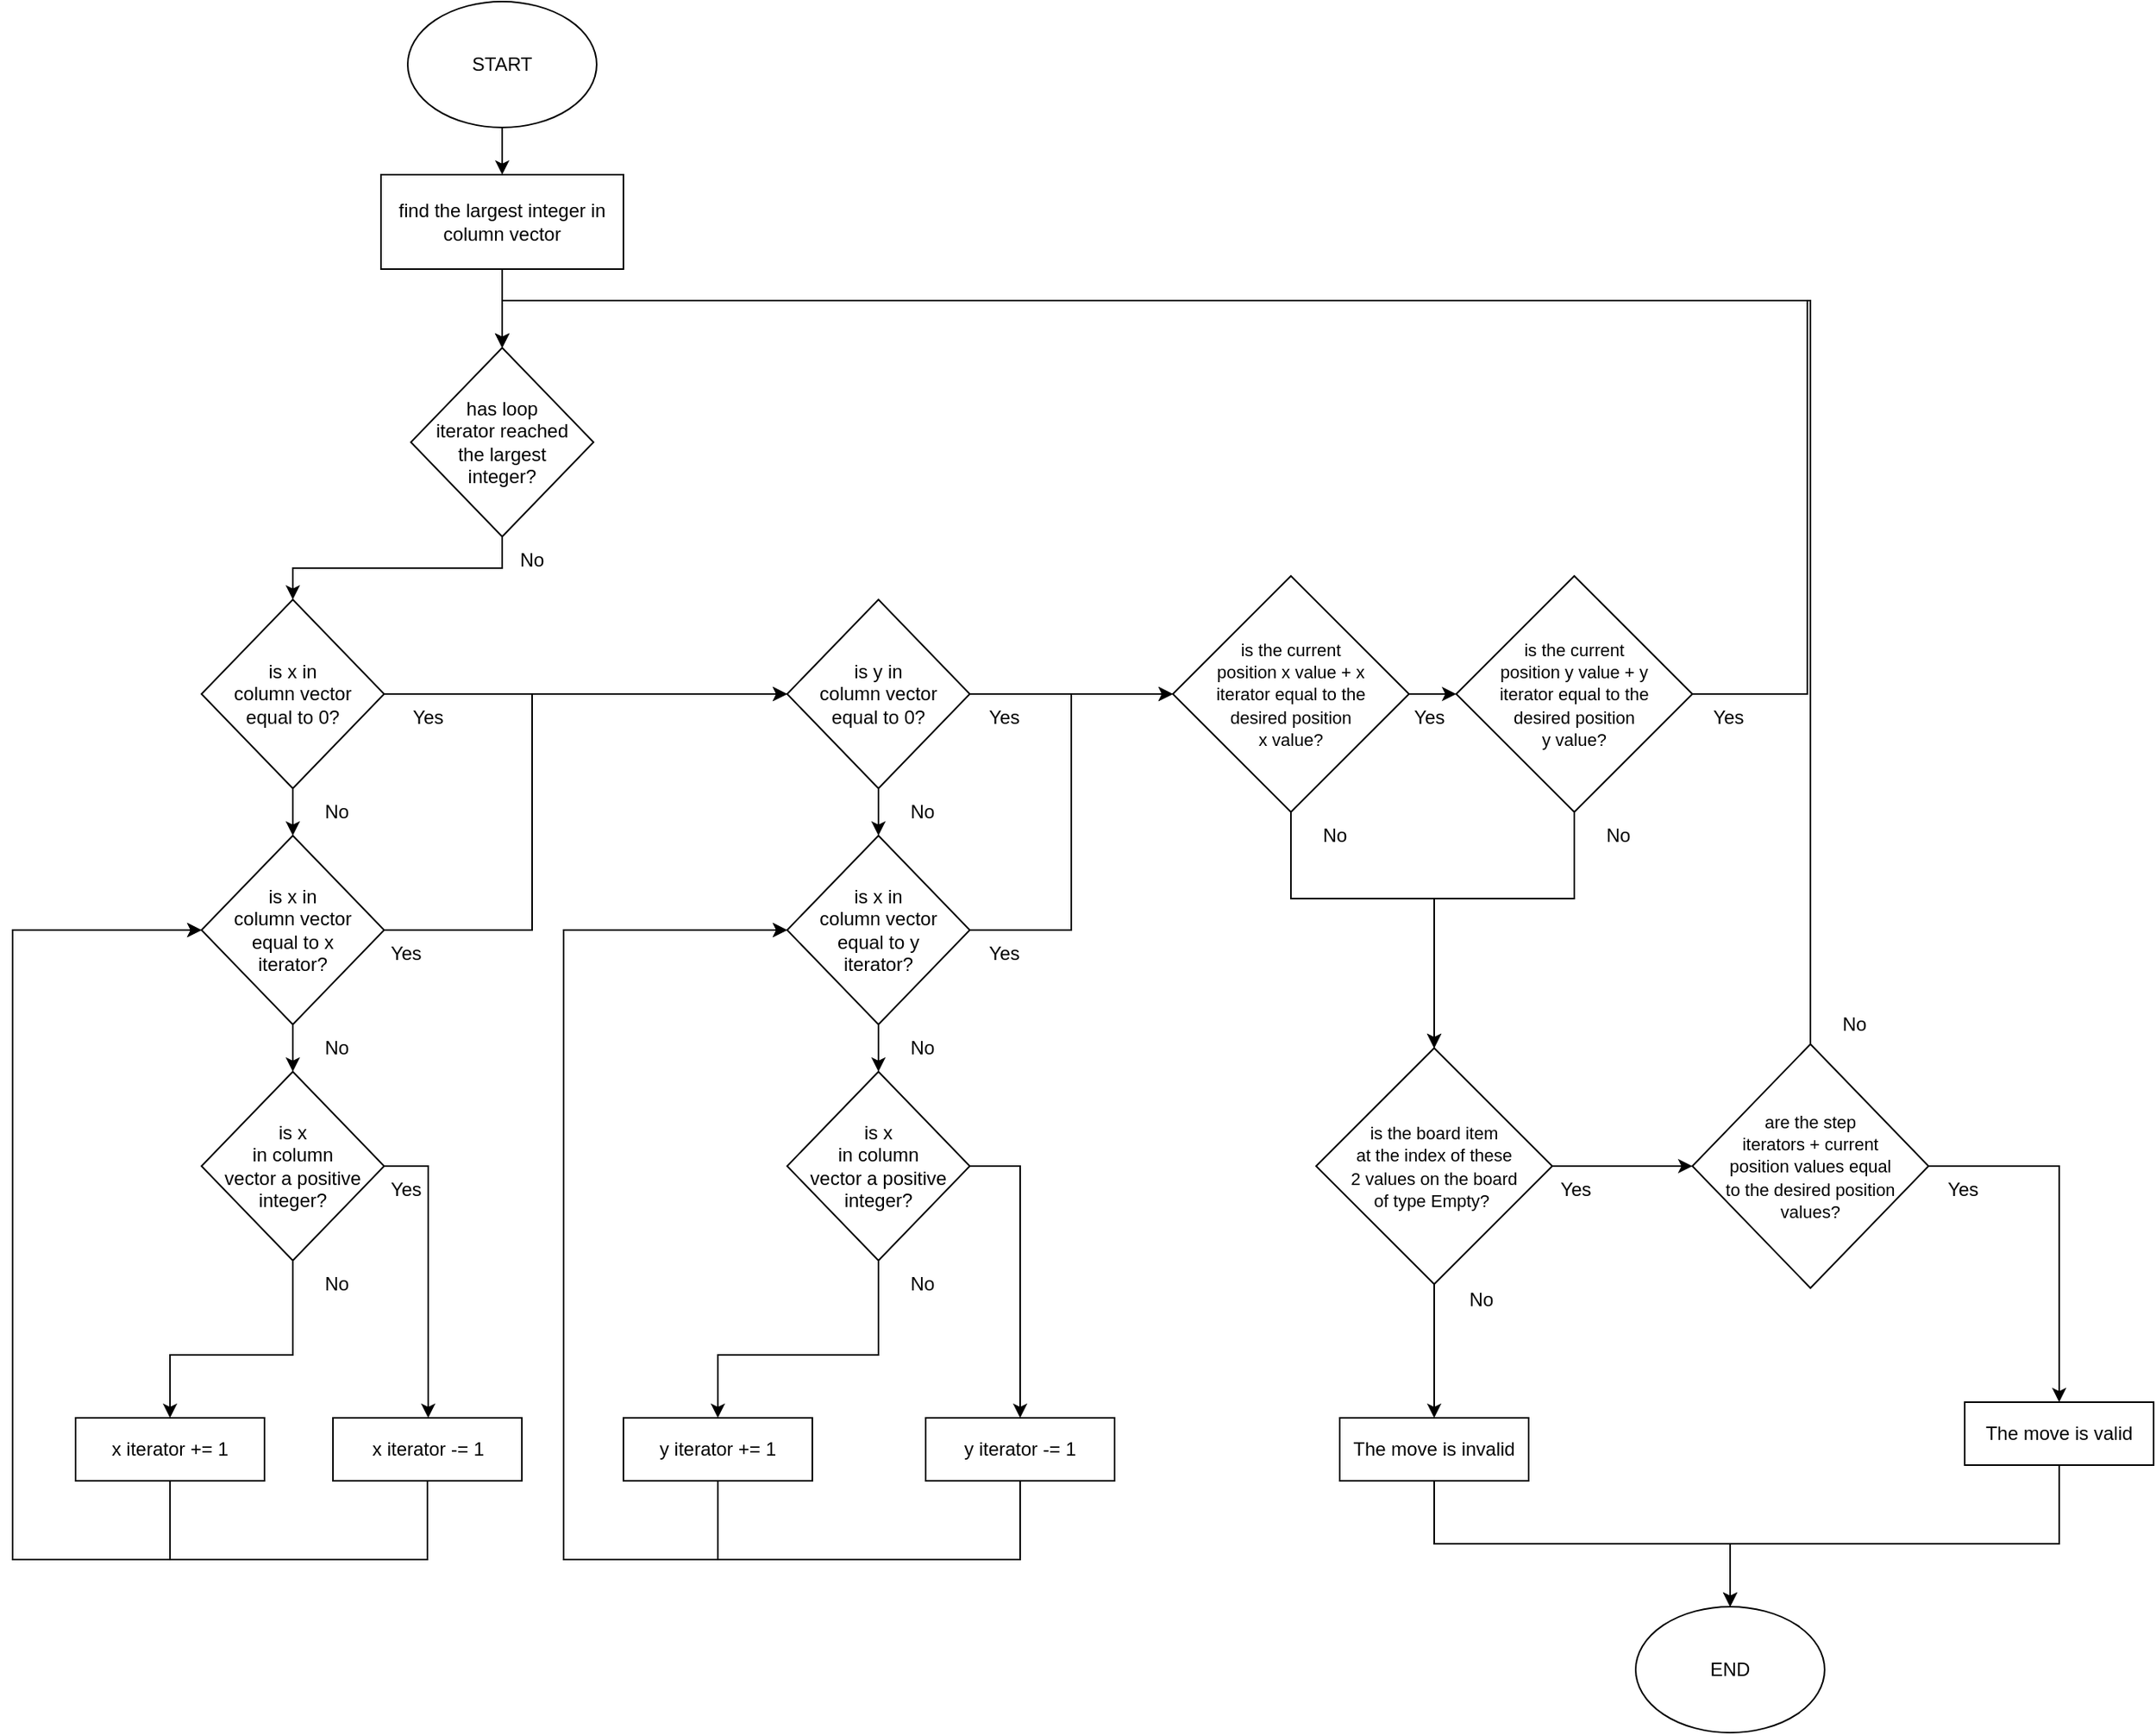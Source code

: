 <mxfile version="15.4.0" type="device"><diagram id="cPTB6AM-zymachuDcfkM" name="Page-1"><mxGraphModel dx="3136" dy="1576" grid="1" gridSize="10" guides="1" tooltips="1" connect="1" arrows="1" fold="1" page="1" pageScale="1" pageWidth="827" pageHeight="1169" math="0" shadow="0"><root><mxCell id="0"/><mxCell id="1" parent="0"/><mxCell id="sxsBswUjTIUbGNvZJtc5-12" style="edgeStyle=orthogonalEdgeStyle;rounded=0;orthogonalLoop=1;jettySize=auto;html=1;exitX=0.5;exitY=1;exitDx=0;exitDy=0;" edge="1" parent="1" source="sxsBswUjTIUbGNvZJtc5-1" target="sxsBswUjTIUbGNvZJtc5-2"><mxGeometry relative="1" as="geometry"/></mxCell><mxCell id="sxsBswUjTIUbGNvZJtc5-1" value="START" style="ellipse;whiteSpace=wrap;html=1;" vertex="1" parent="1"><mxGeometry x="341" y="40" width="120" height="80" as="geometry"/></mxCell><mxCell id="sxsBswUjTIUbGNvZJtc5-7" style="edgeStyle=orthogonalEdgeStyle;rounded=0;orthogonalLoop=1;jettySize=auto;html=1;exitX=0.5;exitY=1;exitDx=0;exitDy=0;" edge="1" parent="1" source="sxsBswUjTIUbGNvZJtc5-2" target="sxsBswUjTIUbGNvZJtc5-3"><mxGeometry relative="1" as="geometry"/></mxCell><mxCell id="sxsBswUjTIUbGNvZJtc5-2" value="find the largest integer in column vector" style="rounded=0;whiteSpace=wrap;html=1;" vertex="1" parent="1"><mxGeometry x="324" y="150" width="154" height="60" as="geometry"/></mxCell><mxCell id="sxsBswUjTIUbGNvZJtc5-8" style="edgeStyle=orthogonalEdgeStyle;rounded=0;orthogonalLoop=1;jettySize=auto;html=1;exitX=0.5;exitY=1;exitDx=0;exitDy=0;entryX=0.5;entryY=0;entryDx=0;entryDy=0;" edge="1" parent="1" source="sxsBswUjTIUbGNvZJtc5-3" target="sxsBswUjTIUbGNvZJtc5-5"><mxGeometry relative="1" as="geometry"/></mxCell><mxCell id="sxsBswUjTIUbGNvZJtc5-3" value="has loop&lt;br&gt;iterator reached &lt;br&gt;the largest&lt;br&gt;integer?" style="rhombus;whiteSpace=wrap;html=1;" vertex="1" parent="1"><mxGeometry x="343" y="260" width="116" height="120" as="geometry"/></mxCell><mxCell id="sxsBswUjTIUbGNvZJtc5-9" style="edgeStyle=orthogonalEdgeStyle;rounded=0;orthogonalLoop=1;jettySize=auto;html=1;exitX=0.5;exitY=1;exitDx=0;exitDy=0;entryX=0.5;entryY=0;entryDx=0;entryDy=0;" edge="1" parent="1" source="sxsBswUjTIUbGNvZJtc5-5" target="sxsBswUjTIUbGNvZJtc5-6"><mxGeometry relative="1" as="geometry"/></mxCell><mxCell id="sxsBswUjTIUbGNvZJtc5-37" style="edgeStyle=orthogonalEdgeStyle;rounded=0;orthogonalLoop=1;jettySize=auto;html=1;exitX=1;exitY=0.5;exitDx=0;exitDy=0;entryX=0;entryY=0.5;entryDx=0;entryDy=0;" edge="1" parent="1" source="sxsBswUjTIUbGNvZJtc5-5" target="sxsBswUjTIUbGNvZJtc5-14"><mxGeometry relative="1" as="geometry"/></mxCell><mxCell id="sxsBswUjTIUbGNvZJtc5-5" value="is x in &lt;br&gt;column vector &lt;br&gt;equal to 0?" style="rhombus;whiteSpace=wrap;html=1;" vertex="1" parent="1"><mxGeometry x="210" y="420" width="116" height="120" as="geometry"/></mxCell><mxCell id="sxsBswUjTIUbGNvZJtc5-21" style="edgeStyle=orthogonalEdgeStyle;rounded=0;orthogonalLoop=1;jettySize=auto;html=1;exitX=0.5;exitY=1;exitDx=0;exitDy=0;" edge="1" parent="1" source="sxsBswUjTIUbGNvZJtc5-6" target="sxsBswUjTIUbGNvZJtc5-20"><mxGeometry relative="1" as="geometry"/></mxCell><mxCell id="sxsBswUjTIUbGNvZJtc5-32" style="edgeStyle=orthogonalEdgeStyle;rounded=0;orthogonalLoop=1;jettySize=auto;html=1;exitX=1;exitY=0.5;exitDx=0;exitDy=0;entryX=0;entryY=0.5;entryDx=0;entryDy=0;" edge="1" parent="1" source="sxsBswUjTIUbGNvZJtc5-6" target="sxsBswUjTIUbGNvZJtc5-14"><mxGeometry relative="1" as="geometry"><Array as="points"><mxPoint x="420" y="630"/><mxPoint x="420" y="480"/></Array></mxGeometry></mxCell><mxCell id="sxsBswUjTIUbGNvZJtc5-6" value="is x in &lt;br&gt;column vector &lt;br&gt;equal to x&lt;br&gt;iterator?" style="rhombus;whiteSpace=wrap;html=1;" vertex="1" parent="1"><mxGeometry x="210" y="570" width="116" height="120" as="geometry"/></mxCell><mxCell id="sxsBswUjTIUbGNvZJtc5-13" style="edgeStyle=orthogonalEdgeStyle;rounded=0;orthogonalLoop=1;jettySize=auto;html=1;exitX=0.5;exitY=1;exitDx=0;exitDy=0;entryX=0.5;entryY=0;entryDx=0;entryDy=0;" edge="1" parent="1" source="sxsBswUjTIUbGNvZJtc5-14" target="sxsBswUjTIUbGNvZJtc5-15"><mxGeometry relative="1" as="geometry"/></mxCell><mxCell id="sxsBswUjTIUbGNvZJtc5-61" style="edgeStyle=orthogonalEdgeStyle;rounded=0;orthogonalLoop=1;jettySize=auto;html=1;exitX=1;exitY=0.5;exitDx=0;exitDy=0;" edge="1" parent="1" source="sxsBswUjTIUbGNvZJtc5-14" target="sxsBswUjTIUbGNvZJtc5-42"><mxGeometry relative="1" as="geometry"/></mxCell><mxCell id="sxsBswUjTIUbGNvZJtc5-14" value="is y in &lt;br&gt;column vector &lt;br&gt;equal to 0?" style="rhombus;whiteSpace=wrap;html=1;" vertex="1" parent="1"><mxGeometry x="582" y="420" width="116" height="120" as="geometry"/></mxCell><mxCell id="sxsBswUjTIUbGNvZJtc5-23" style="edgeStyle=orthogonalEdgeStyle;rounded=0;orthogonalLoop=1;jettySize=auto;html=1;exitX=0.5;exitY=1;exitDx=0;exitDy=0;" edge="1" parent="1" source="sxsBswUjTIUbGNvZJtc5-15" target="sxsBswUjTIUbGNvZJtc5-22"><mxGeometry relative="1" as="geometry"/></mxCell><mxCell id="sxsBswUjTIUbGNvZJtc5-68" style="edgeStyle=orthogonalEdgeStyle;rounded=0;orthogonalLoop=1;jettySize=auto;html=1;exitX=1;exitY=0.5;exitDx=0;exitDy=0;entryX=0;entryY=0.5;entryDx=0;entryDy=0;" edge="1" parent="1" source="sxsBswUjTIUbGNvZJtc5-15" target="sxsBswUjTIUbGNvZJtc5-42"><mxGeometry relative="1" as="geometry"/></mxCell><mxCell id="sxsBswUjTIUbGNvZJtc5-15" value="is x in &lt;br&gt;column vector &lt;br&gt;equal to y&lt;br&gt;iterator?" style="rhombus;whiteSpace=wrap;html=1;" vertex="1" parent="1"><mxGeometry x="582" y="570" width="116" height="120" as="geometry"/></mxCell><mxCell id="sxsBswUjTIUbGNvZJtc5-28" style="edgeStyle=orthogonalEdgeStyle;rounded=0;orthogonalLoop=1;jettySize=auto;html=1;exitX=0.5;exitY=1;exitDx=0;exitDy=0;entryX=0;entryY=0.5;entryDx=0;entryDy=0;" edge="1" parent="1" source="sxsBswUjTIUbGNvZJtc5-18" target="sxsBswUjTIUbGNvZJtc5-6"><mxGeometry relative="1" as="geometry"><Array as="points"><mxPoint x="354" y="1030"/><mxPoint x="90" y="1030"/><mxPoint x="90" y="630"/></Array></mxGeometry></mxCell><mxCell id="sxsBswUjTIUbGNvZJtc5-18" value="x iterator -= 1" style="rounded=0;whiteSpace=wrap;html=1;" vertex="1" parent="1"><mxGeometry x="293.5" y="940" width="120" height="40" as="geometry"/></mxCell><mxCell id="sxsBswUjTIUbGNvZJtc5-36" style="edgeStyle=orthogonalEdgeStyle;rounded=0;orthogonalLoop=1;jettySize=auto;html=1;exitX=0.5;exitY=1;exitDx=0;exitDy=0;" edge="1" parent="1" source="sxsBswUjTIUbGNvZJtc5-19" target="sxsBswUjTIUbGNvZJtc5-15"><mxGeometry relative="1" as="geometry"><mxPoint x="580" y="630" as="targetPoint"/><Array as="points"><mxPoint x="538" y="1030"/><mxPoint x="440" y="1030"/><mxPoint x="440" y="630"/></Array></mxGeometry></mxCell><mxCell id="sxsBswUjTIUbGNvZJtc5-19" value="y iterator += 1" style="rounded=0;whiteSpace=wrap;html=1;" vertex="1" parent="1"><mxGeometry x="478" y="940" width="120" height="40" as="geometry"/></mxCell><mxCell id="sxsBswUjTIUbGNvZJtc5-26" style="edgeStyle=orthogonalEdgeStyle;rounded=0;orthogonalLoop=1;jettySize=auto;html=1;exitX=1;exitY=0.5;exitDx=0;exitDy=0;" edge="1" parent="1" source="sxsBswUjTIUbGNvZJtc5-20" target="sxsBswUjTIUbGNvZJtc5-18"><mxGeometry relative="1" as="geometry"><Array as="points"><mxPoint x="354" y="780"/></Array></mxGeometry></mxCell><mxCell id="sxsBswUjTIUbGNvZJtc5-27" style="edgeStyle=orthogonalEdgeStyle;rounded=0;orthogonalLoop=1;jettySize=auto;html=1;exitX=0.5;exitY=1;exitDx=0;exitDy=0;" edge="1" parent="1" source="sxsBswUjTIUbGNvZJtc5-20" target="sxsBswUjTIUbGNvZJtc5-24"><mxGeometry relative="1" as="geometry"><Array as="points"><mxPoint x="268" y="900"/><mxPoint x="190" y="900"/></Array></mxGeometry></mxCell><mxCell id="sxsBswUjTIUbGNvZJtc5-20" value="is x &lt;br&gt;in column &lt;br&gt;vector a positive&lt;br&gt;integer?" style="rhombus;whiteSpace=wrap;html=1;" vertex="1" parent="1"><mxGeometry x="210" y="720" width="116" height="120" as="geometry"/></mxCell><mxCell id="sxsBswUjTIUbGNvZJtc5-34" style="edgeStyle=orthogonalEdgeStyle;rounded=0;orthogonalLoop=1;jettySize=auto;html=1;exitX=0.5;exitY=1;exitDx=0;exitDy=0;entryX=0.5;entryY=0;entryDx=0;entryDy=0;" edge="1" parent="1" source="sxsBswUjTIUbGNvZJtc5-22" target="sxsBswUjTIUbGNvZJtc5-19"><mxGeometry relative="1" as="geometry"><Array as="points"><mxPoint x="640" y="900"/><mxPoint x="538" y="900"/></Array></mxGeometry></mxCell><mxCell id="sxsBswUjTIUbGNvZJtc5-35" style="edgeStyle=orthogonalEdgeStyle;rounded=0;orthogonalLoop=1;jettySize=auto;html=1;exitX=1;exitY=0.5;exitDx=0;exitDy=0;entryX=0.5;entryY=0;entryDx=0;entryDy=0;" edge="1" parent="1" source="sxsBswUjTIUbGNvZJtc5-22" target="sxsBswUjTIUbGNvZJtc5-31"><mxGeometry relative="1" as="geometry"/></mxCell><mxCell id="sxsBswUjTIUbGNvZJtc5-22" value="is x &lt;br&gt;in column &lt;br&gt;vector a positive&lt;br&gt;integer?" style="rhombus;whiteSpace=wrap;html=1;" vertex="1" parent="1"><mxGeometry x="582" y="720" width="116" height="120" as="geometry"/></mxCell><mxCell id="sxsBswUjTIUbGNvZJtc5-29" style="edgeStyle=orthogonalEdgeStyle;rounded=0;orthogonalLoop=1;jettySize=auto;html=1;exitX=0.5;exitY=1;exitDx=0;exitDy=0;entryX=0;entryY=0.5;entryDx=0;entryDy=0;" edge="1" parent="1" source="sxsBswUjTIUbGNvZJtc5-24" target="sxsBswUjTIUbGNvZJtc5-6"><mxGeometry relative="1" as="geometry"><mxPoint x="210" y="480" as="targetPoint"/><Array as="points"><mxPoint x="190" y="1030"/><mxPoint x="90" y="1030"/><mxPoint x="90" y="630"/></Array></mxGeometry></mxCell><mxCell id="sxsBswUjTIUbGNvZJtc5-24" value="x iterator += 1" style="rounded=0;whiteSpace=wrap;html=1;" vertex="1" parent="1"><mxGeometry x="130" y="940" width="120" height="40" as="geometry"/></mxCell><mxCell id="sxsBswUjTIUbGNvZJtc5-38" style="edgeStyle=orthogonalEdgeStyle;rounded=0;orthogonalLoop=1;jettySize=auto;html=1;exitX=0.5;exitY=1;exitDx=0;exitDy=0;entryX=0;entryY=0.5;entryDx=0;entryDy=0;" edge="1" parent="1" source="sxsBswUjTIUbGNvZJtc5-31" target="sxsBswUjTIUbGNvZJtc5-15"><mxGeometry relative="1" as="geometry"><mxPoint x="540" y="630" as="targetPoint"/><Array as="points"><mxPoint x="730" y="1030"/><mxPoint x="440" y="1030"/><mxPoint x="440" y="630"/></Array></mxGeometry></mxCell><mxCell id="sxsBswUjTIUbGNvZJtc5-31" value="y iterator -= 1" style="rounded=0;whiteSpace=wrap;html=1;" vertex="1" parent="1"><mxGeometry x="670" y="940" width="120" height="40" as="geometry"/></mxCell><mxCell id="sxsBswUjTIUbGNvZJtc5-45" style="edgeStyle=orthogonalEdgeStyle;rounded=0;orthogonalLoop=1;jettySize=auto;html=1;exitX=1;exitY=0.5;exitDx=0;exitDy=0;" edge="1" parent="1" source="sxsBswUjTIUbGNvZJtc5-42" target="sxsBswUjTIUbGNvZJtc5-44"><mxGeometry relative="1" as="geometry"/></mxCell><mxCell id="sxsBswUjTIUbGNvZJtc5-50" style="edgeStyle=orthogonalEdgeStyle;rounded=0;orthogonalLoop=1;jettySize=auto;html=1;exitX=0.5;exitY=1;exitDx=0;exitDy=0;" edge="1" parent="1" source="sxsBswUjTIUbGNvZJtc5-42" target="sxsBswUjTIUbGNvZJtc5-47"><mxGeometry relative="1" as="geometry"><Array as="points"><mxPoint x="902" y="610"/><mxPoint x="993" y="610"/></Array></mxGeometry></mxCell><mxCell id="sxsBswUjTIUbGNvZJtc5-42" value="&lt;font style=&quot;font-size: 11px&quot;&gt;is the current &lt;br&gt;position&amp;nbsp;x value + x&lt;br&gt;iterator equal to the&lt;br&gt;desired position &lt;br&gt;x value?&lt;/font&gt;" style="rhombus;whiteSpace=wrap;html=1;" vertex="1" parent="1"><mxGeometry x="827" y="405" width="150" height="150" as="geometry"/></mxCell><mxCell id="sxsBswUjTIUbGNvZJtc5-51" style="edgeStyle=orthogonalEdgeStyle;rounded=0;orthogonalLoop=1;jettySize=auto;html=1;exitX=0.5;exitY=1;exitDx=0;exitDy=0;entryX=0.5;entryY=0;entryDx=0;entryDy=0;" edge="1" parent="1" source="sxsBswUjTIUbGNvZJtc5-44" target="sxsBswUjTIUbGNvZJtc5-47"><mxGeometry relative="1" as="geometry"><mxPoint x="997" y="600" as="targetPoint"/><Array as="points"><mxPoint x="1082" y="610"/><mxPoint x="993" y="610"/></Array></mxGeometry></mxCell><mxCell id="sxsBswUjTIUbGNvZJtc5-62" style="edgeStyle=orthogonalEdgeStyle;rounded=0;orthogonalLoop=1;jettySize=auto;html=1;exitX=1;exitY=0.5;exitDx=0;exitDy=0;" edge="1" parent="1" source="sxsBswUjTIUbGNvZJtc5-44"><mxGeometry relative="1" as="geometry"><mxPoint x="401" y="260" as="targetPoint"/><Array as="points"><mxPoint x="1230" y="480"/><mxPoint x="1230" y="230"/><mxPoint x="401" y="230"/></Array></mxGeometry></mxCell><mxCell id="sxsBswUjTIUbGNvZJtc5-44" value="&lt;font style=&quot;font-size: 11px&quot;&gt;is the current &lt;br&gt;position y value + y&lt;br&gt;iterator equal to the&lt;br&gt;desired position &lt;br&gt;y value?&lt;/font&gt;" style="rhombus;whiteSpace=wrap;html=1;" vertex="1" parent="1"><mxGeometry x="1007" y="405" width="150" height="150" as="geometry"/></mxCell><mxCell id="sxsBswUjTIUbGNvZJtc5-52" style="edgeStyle=orthogonalEdgeStyle;rounded=0;orthogonalLoop=1;jettySize=auto;html=1;exitX=0.5;exitY=1;exitDx=0;exitDy=0;entryX=0.5;entryY=0;entryDx=0;entryDy=0;" edge="1" parent="1" source="sxsBswUjTIUbGNvZJtc5-47" target="sxsBswUjTIUbGNvZJtc5-48"><mxGeometry relative="1" as="geometry"/></mxCell><mxCell id="sxsBswUjTIUbGNvZJtc5-57" style="edgeStyle=orthogonalEdgeStyle;rounded=0;orthogonalLoop=1;jettySize=auto;html=1;exitX=1;exitY=0.5;exitDx=0;exitDy=0;" edge="1" parent="1" source="sxsBswUjTIUbGNvZJtc5-47" target="sxsBswUjTIUbGNvZJtc5-54"><mxGeometry relative="1" as="geometry"/></mxCell><mxCell id="sxsBswUjTIUbGNvZJtc5-47" value="&lt;span style=&quot;font-size: 11px&quot;&gt;is the board item &lt;br&gt;at the index of these&lt;br&gt;2 values on the board&lt;br&gt;of type Empty?&amp;nbsp;&lt;br&gt;&lt;/span&gt;" style="rhombus;whiteSpace=wrap;html=1;" vertex="1" parent="1"><mxGeometry x="918" y="705" width="150" height="150" as="geometry"/></mxCell><mxCell id="sxsBswUjTIUbGNvZJtc5-66" style="edgeStyle=orthogonalEdgeStyle;rounded=0;orthogonalLoop=1;jettySize=auto;html=1;exitX=0.5;exitY=1;exitDx=0;exitDy=0;entryX=0.5;entryY=0;entryDx=0;entryDy=0;" edge="1" parent="1" source="sxsBswUjTIUbGNvZJtc5-48" target="sxsBswUjTIUbGNvZJtc5-65"><mxGeometry relative="1" as="geometry"/></mxCell><mxCell id="sxsBswUjTIUbGNvZJtc5-48" value="The move is invalid" style="rounded=0;whiteSpace=wrap;html=1;" vertex="1" parent="1"><mxGeometry x="933" y="940" width="120" height="40" as="geometry"/></mxCell><mxCell id="sxsBswUjTIUbGNvZJtc5-81" style="edgeStyle=orthogonalEdgeStyle;rounded=0;orthogonalLoop=1;jettySize=auto;html=1;exitX=1;exitY=0.5;exitDx=0;exitDy=0;" edge="1" parent="1" source="sxsBswUjTIUbGNvZJtc5-54" target="sxsBswUjTIUbGNvZJtc5-58"><mxGeometry relative="1" as="geometry"/></mxCell><mxCell id="sxsBswUjTIUbGNvZJtc5-84" style="edgeStyle=orthogonalEdgeStyle;rounded=0;orthogonalLoop=1;jettySize=auto;html=1;exitX=0.5;exitY=0;exitDx=0;exitDy=0;entryX=0.5;entryY=0;entryDx=0;entryDy=0;" edge="1" parent="1" source="sxsBswUjTIUbGNvZJtc5-54" target="sxsBswUjTIUbGNvZJtc5-3"><mxGeometry relative="1" as="geometry"><Array as="points"><mxPoint x="1232" y="230"/><mxPoint x="401" y="230"/></Array></mxGeometry></mxCell><mxCell id="sxsBswUjTIUbGNvZJtc5-54" value="&lt;font style=&quot;font-size: 11px&quot;&gt;are the step &lt;br&gt;iterators + current &lt;br&gt;position values&amp;nbsp;equal &lt;br&gt;to the desired position values?&lt;/font&gt;" style="rhombus;whiteSpace=wrap;html=1;" vertex="1" parent="1"><mxGeometry x="1157" y="702.5" width="150" height="155" as="geometry"/></mxCell><mxCell id="sxsBswUjTIUbGNvZJtc5-85" style="edgeStyle=orthogonalEdgeStyle;rounded=0;orthogonalLoop=1;jettySize=auto;html=1;exitX=0.5;exitY=1;exitDx=0;exitDy=0;entryX=0.5;entryY=0;entryDx=0;entryDy=0;" edge="1" parent="1" source="sxsBswUjTIUbGNvZJtc5-58" target="sxsBswUjTIUbGNvZJtc5-65"><mxGeometry relative="1" as="geometry"><Array as="points"><mxPoint x="1390" y="1020"/><mxPoint x="1181" y="1020"/></Array></mxGeometry></mxCell><mxCell id="sxsBswUjTIUbGNvZJtc5-58" value="The move is valid" style="rounded=0;whiteSpace=wrap;html=1;" vertex="1" parent="1"><mxGeometry x="1330" y="930" width="120" height="40" as="geometry"/></mxCell><mxCell id="sxsBswUjTIUbGNvZJtc5-65" value="END" style="ellipse;whiteSpace=wrap;html=1;" vertex="1" parent="1"><mxGeometry x="1121" y="1060" width="120" height="80" as="geometry"/></mxCell><mxCell id="sxsBswUjTIUbGNvZJtc5-70" value="No" style="text;html=1;strokeColor=none;fillColor=none;align=center;verticalAlign=middle;whiteSpace=wrap;rounded=0;" vertex="1" parent="1"><mxGeometry x="390" y="380" width="60" height="30" as="geometry"/></mxCell><mxCell id="sxsBswUjTIUbGNvZJtc5-71" value="No" style="text;html=1;strokeColor=none;fillColor=none;align=center;verticalAlign=middle;whiteSpace=wrap;rounded=0;" vertex="1" parent="1"><mxGeometry x="266" y="540" width="60" height="30" as="geometry"/></mxCell><mxCell id="sxsBswUjTIUbGNvZJtc5-72" value="No" style="text;html=1;strokeColor=none;fillColor=none;align=center;verticalAlign=middle;whiteSpace=wrap;rounded=0;" vertex="1" parent="1"><mxGeometry x="266" y="690" width="60" height="30" as="geometry"/></mxCell><mxCell id="sxsBswUjTIUbGNvZJtc5-73" value="No" style="text;html=1;strokeColor=none;fillColor=none;align=center;verticalAlign=middle;whiteSpace=wrap;rounded=0;" vertex="1" parent="1"><mxGeometry x="266" y="840" width="60" height="30" as="geometry"/></mxCell><mxCell id="sxsBswUjTIUbGNvZJtc5-74" value="No" style="text;html=1;strokeColor=none;fillColor=none;align=center;verticalAlign=middle;whiteSpace=wrap;rounded=0;" vertex="1" parent="1"><mxGeometry x="638" y="540" width="60" height="30" as="geometry"/></mxCell><mxCell id="sxsBswUjTIUbGNvZJtc5-75" value="No" style="text;html=1;strokeColor=none;fillColor=none;align=center;verticalAlign=middle;whiteSpace=wrap;rounded=0;" vertex="1" parent="1"><mxGeometry x="638" y="690" width="60" height="30" as="geometry"/></mxCell><mxCell id="sxsBswUjTIUbGNvZJtc5-76" value="No" style="text;html=1;strokeColor=none;fillColor=none;align=center;verticalAlign=middle;whiteSpace=wrap;rounded=0;" vertex="1" parent="1"><mxGeometry x="638" y="840" width="60" height="30" as="geometry"/></mxCell><mxCell id="sxsBswUjTIUbGNvZJtc5-77" value="No" style="text;html=1;strokeColor=none;fillColor=none;align=center;verticalAlign=middle;whiteSpace=wrap;rounded=0;" vertex="1" parent="1"><mxGeometry x="900" y="555" width="60" height="30" as="geometry"/></mxCell><mxCell id="sxsBswUjTIUbGNvZJtc5-78" value="No" style="text;html=1;strokeColor=none;fillColor=none;align=center;verticalAlign=middle;whiteSpace=wrap;rounded=0;" vertex="1" parent="1"><mxGeometry x="1080" y="555" width="60" height="30" as="geometry"/></mxCell><mxCell id="sxsBswUjTIUbGNvZJtc5-79" value="No" style="text;html=1;strokeColor=none;fillColor=none;align=center;verticalAlign=middle;whiteSpace=wrap;rounded=0;" vertex="1" parent="1"><mxGeometry x="993" y="850" width="60" height="30" as="geometry"/></mxCell><mxCell id="sxsBswUjTIUbGNvZJtc5-86" value="No" style="text;html=1;strokeColor=none;fillColor=none;align=center;verticalAlign=middle;whiteSpace=wrap;rounded=0;" vertex="1" parent="1"><mxGeometry x="1230" y="675" width="60" height="30" as="geometry"/></mxCell><mxCell id="sxsBswUjTIUbGNvZJtc5-87" value="Yes" style="text;html=1;strokeColor=none;fillColor=none;align=center;verticalAlign=middle;whiteSpace=wrap;rounded=0;" vertex="1" parent="1"><mxGeometry x="324" y="480" width="60" height="30" as="geometry"/></mxCell><mxCell id="sxsBswUjTIUbGNvZJtc5-88" value="Yes" style="text;html=1;strokeColor=none;fillColor=none;align=center;verticalAlign=middle;whiteSpace=wrap;rounded=0;" vertex="1" parent="1"><mxGeometry x="310" y="780" width="60" height="30" as="geometry"/></mxCell><mxCell id="sxsBswUjTIUbGNvZJtc5-89" value="Yes" style="text;html=1;strokeColor=none;fillColor=none;align=center;verticalAlign=middle;whiteSpace=wrap;rounded=0;" vertex="1" parent="1"><mxGeometry x="310" y="630" width="60" height="30" as="geometry"/></mxCell><mxCell id="sxsBswUjTIUbGNvZJtc5-90" value="Yes" style="text;html=1;strokeColor=none;fillColor=none;align=center;verticalAlign=middle;whiteSpace=wrap;rounded=0;" vertex="1" parent="1"><mxGeometry x="690" y="480" width="60" height="30" as="geometry"/></mxCell><mxCell id="sxsBswUjTIUbGNvZJtc5-91" value="Yes" style="text;html=1;strokeColor=none;fillColor=none;align=center;verticalAlign=middle;whiteSpace=wrap;rounded=0;" vertex="1" parent="1"><mxGeometry x="690" y="630" width="60" height="30" as="geometry"/></mxCell><mxCell id="sxsBswUjTIUbGNvZJtc5-92" value="Yes" style="text;html=1;strokeColor=none;fillColor=none;align=center;verticalAlign=middle;whiteSpace=wrap;rounded=0;" vertex="1" parent="1"><mxGeometry x="960" y="480" width="60" height="30" as="geometry"/></mxCell><mxCell id="sxsBswUjTIUbGNvZJtc5-93" value="Yes" style="text;html=1;strokeColor=none;fillColor=none;align=center;verticalAlign=middle;whiteSpace=wrap;rounded=0;" vertex="1" parent="1"><mxGeometry x="1150" y="480" width="60" height="30" as="geometry"/></mxCell><mxCell id="sxsBswUjTIUbGNvZJtc5-94" value="Yes" style="text;html=1;strokeColor=none;fillColor=none;align=center;verticalAlign=middle;whiteSpace=wrap;rounded=0;" vertex="1" parent="1"><mxGeometry x="1053" y="780" width="60" height="30" as="geometry"/></mxCell><mxCell id="sxsBswUjTIUbGNvZJtc5-95" value="Yes" style="text;html=1;strokeColor=none;fillColor=none;align=center;verticalAlign=middle;whiteSpace=wrap;rounded=0;" vertex="1" parent="1"><mxGeometry x="1299" y="780" width="60" height="30" as="geometry"/></mxCell></root></mxGraphModel></diagram></mxfile>